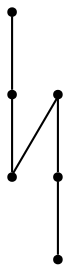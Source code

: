 graph {
  node [shape=point,comment="{\"directed\":false,\"doi\":\"10.1007/978-3-319-73915-1_18\",\"figure\":\"5\"}"]

  v0 [pos="1119.1324965917163,2073.2230936558867"]
  v1 [pos="1119.1324965917163,2114.2447509274953"]
  v2 [pos="1119.1324965917165,2155.2684430035315"]
  v3 [pos="1119.1324965917163,2196.291117677354"]
  v4 [pos="1119.1324965917165,2278.333446612176"]
  v5 [pos="1119.1324965917163,2237.313919526453"]

  v0 -- v1 [id="-1",pos="1119.1324965917163,2073.2230936558867 1131.4386358919562,2081.4325121212787 1127.3379460114538,2089.637860977815 1119.1324965917163,2114.2447509274953"]
  v1 -- v4 [id="-2",pos="1119.1324965917163,2114.2447509274953 1078.1051223161937,2114.2457683297093 1054.926444592713,2207.209369537728 1119.1324965917165,2278.333446612176"]
  v2 -- v3 [id="-3",pos="1119.1324965917165,2155.2684430035315 1106.8263572914766,2163.4737918600676 1110.927047171979,2171.6791407166033 1119.1324965917163,2196.291117677354"]
  v2 -- v4 [id="-4",pos="1119.1324965917165,2155.2684430035315 1137.5020458731221,2154.993490055177 1152.3752495958263,2217.3983983611615 1119.1324965917165,2278.333446612176"]
  v3 -- v5 [id="-5",pos="1119.1324965917163,2196.291117677354 1131.4386358919562,2204.5007904933 1127.3379460114538,2212.7061393498357 1119.1324965917163,2237.313919526453"]
}